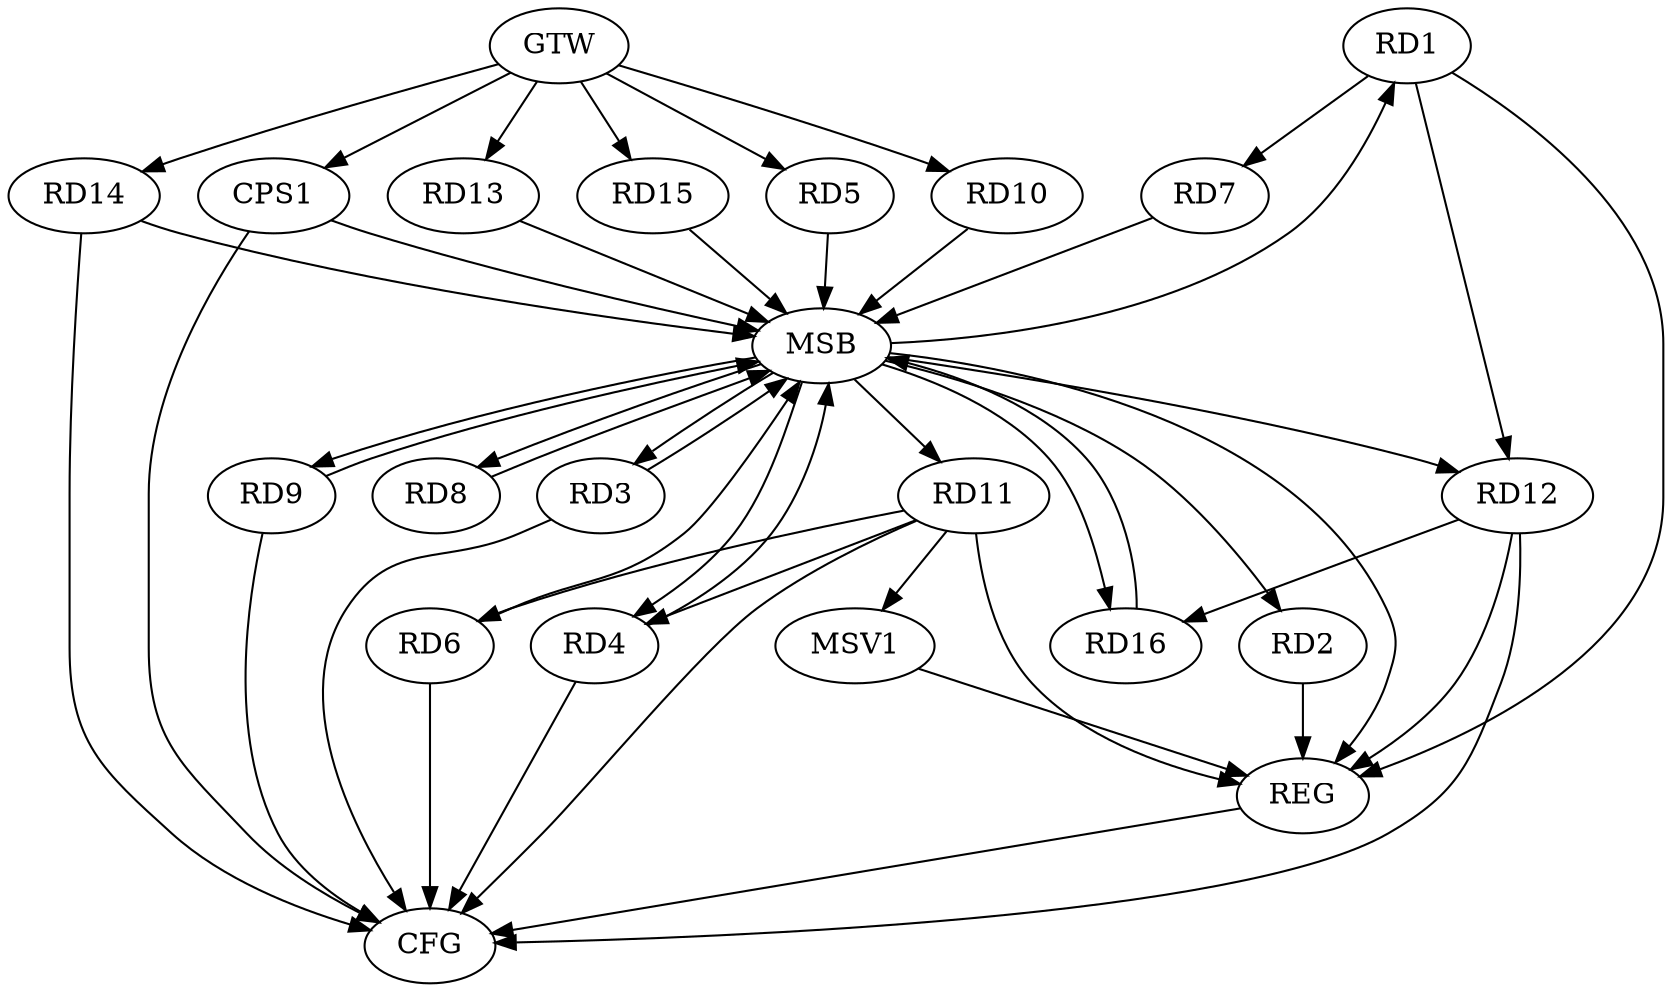 strict digraph G {
  RD1 [ label="RD1" ];
  RD2 [ label="RD2" ];
  RD3 [ label="RD3" ];
  RD4 [ label="RD4" ];
  RD5 [ label="RD5" ];
  RD6 [ label="RD6" ];
  RD7 [ label="RD7" ];
  RD8 [ label="RD8" ];
  RD9 [ label="RD9" ];
  RD10 [ label="RD10" ];
  RD11 [ label="RD11" ];
  RD12 [ label="RD12" ];
  RD13 [ label="RD13" ];
  RD14 [ label="RD14" ];
  RD15 [ label="RD15" ];
  RD16 [ label="RD16" ];
  CPS1 [ label="CPS1" ];
  GTW [ label="GTW" ];
  REG [ label="REG" ];
  MSB [ label="MSB" ];
  CFG [ label="CFG" ];
  MSV1 [ label="MSV1" ];
  RD1 -> RD7;
  RD1 -> RD12;
  RD11 -> RD4;
  RD11 -> RD6;
  RD12 -> RD16;
  GTW -> RD5;
  GTW -> RD10;
  GTW -> RD13;
  GTW -> RD14;
  GTW -> RD15;
  GTW -> CPS1;
  RD1 -> REG;
  RD2 -> REG;
  RD11 -> REG;
  RD12 -> REG;
  RD3 -> MSB;
  MSB -> REG;
  RD4 -> MSB;
  RD5 -> MSB;
  MSB -> RD1;
  MSB -> RD16;
  RD6 -> MSB;
  MSB -> RD4;
  MSB -> RD12;
  RD7 -> MSB;
  MSB -> RD2;
  RD8 -> MSB;
  RD9 -> MSB;
  RD10 -> MSB;
  RD13 -> MSB;
  RD14 -> MSB;
  MSB -> RD9;
  RD15 -> MSB;
  MSB -> RD11;
  RD16 -> MSB;
  MSB -> RD3;
  MSB -> RD8;
  CPS1 -> MSB;
  CPS1 -> CFG;
  RD11 -> CFG;
  RD3 -> CFG;
  RD4 -> CFG;
  RD9 -> CFG;
  RD14 -> CFG;
  RD12 -> CFG;
  RD6 -> CFG;
  REG -> CFG;
  RD11 -> MSV1;
  MSV1 -> REG;
}

